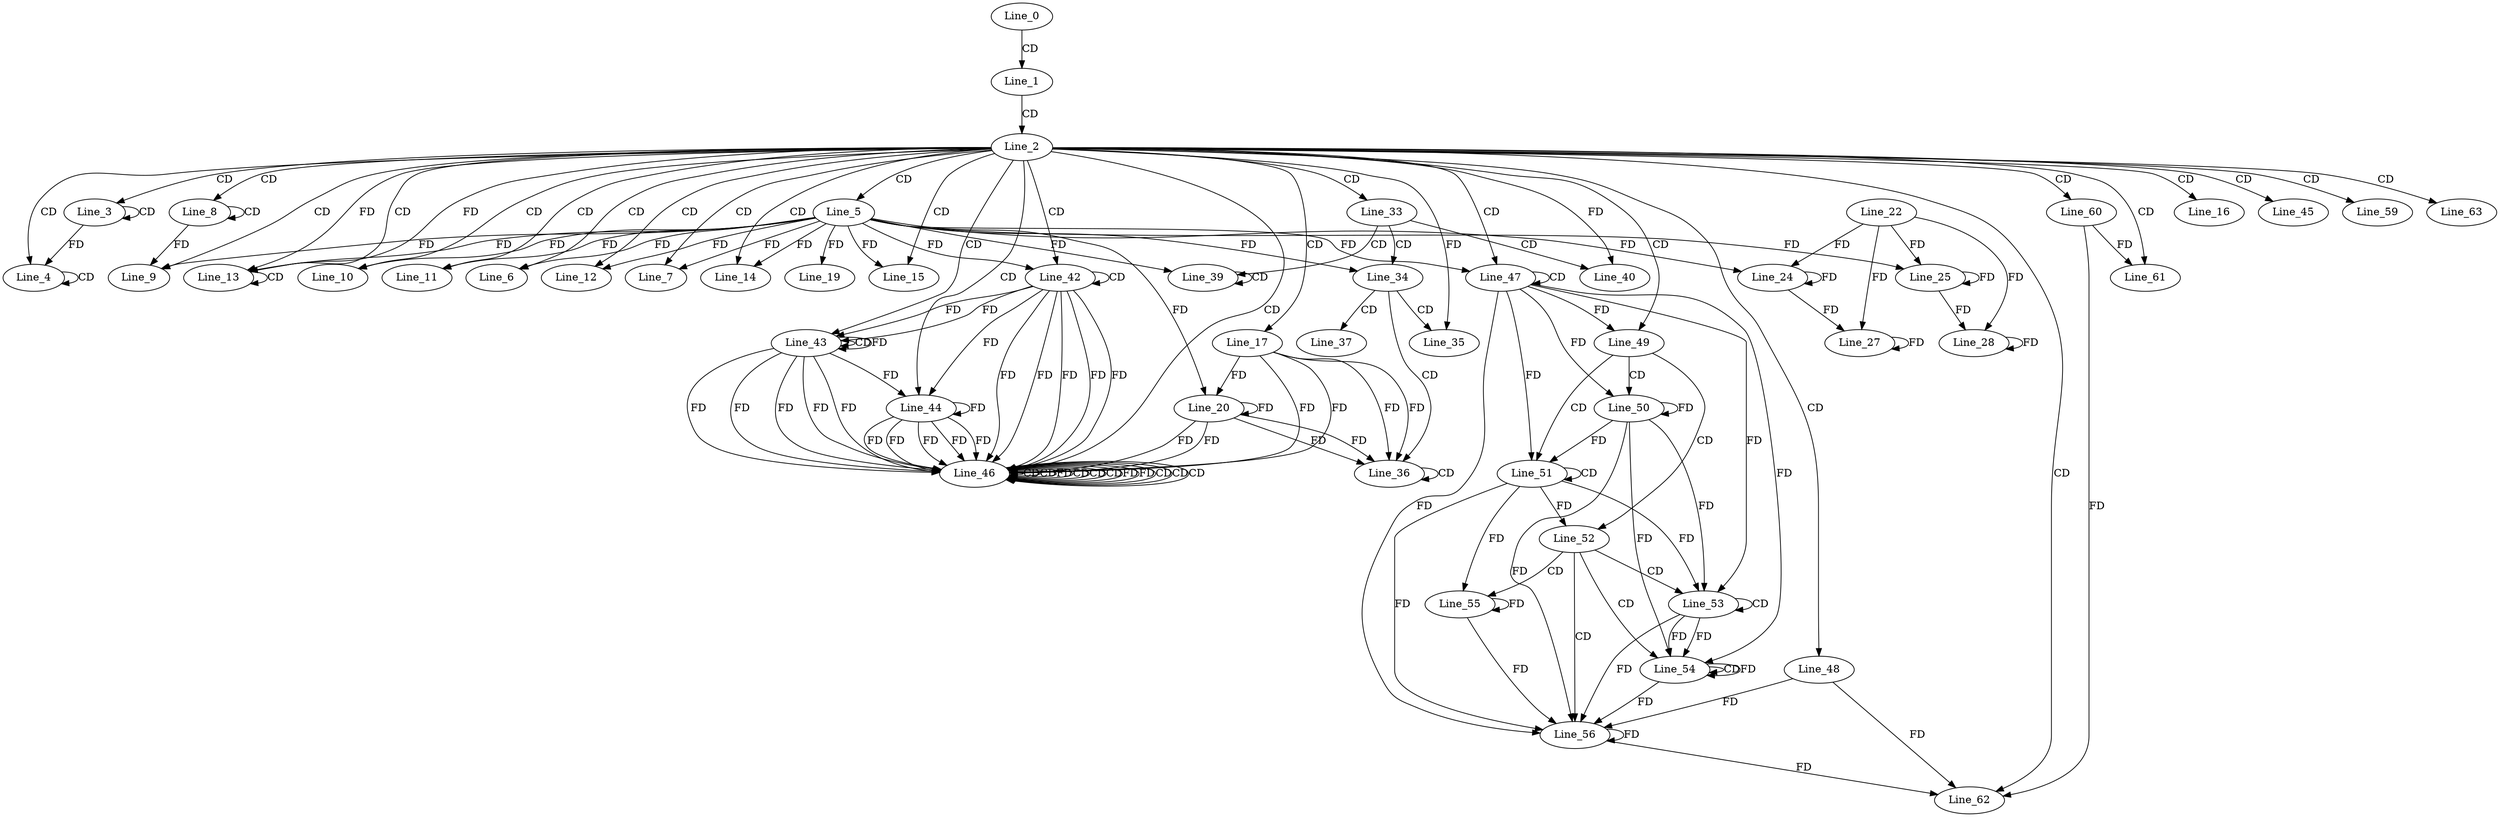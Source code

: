 digraph G {
  Line_0;
  Line_1;
  Line_2;
  Line_3;
  Line_3;
  Line_3;
  Line_4;
  Line_4;
  Line_4;
  Line_4;
  Line_5;
  Line_5;
  Line_6;
  Line_7;
  Line_8;
  Line_8;
  Line_9;
  Line_9;
  Line_10;
  Line_11;
  Line_12;
  Line_13;
  Line_13;
  Line_13;
  Line_13;
  Line_14;
  Line_15;
  Line_16;
  Line_17;
  Line_19;
  Line_20;
  Line_20;
  Line_22;
  Line_24;
  Line_24;
  Line_25;
  Line_25;
  Line_27;
  Line_27;
  Line_28;
  Line_28;
  Line_33;
  Line_34;
  Line_34;
  Line_35;
  Line_35;
  Line_36;
  Line_36;
  Line_37;
  Line_39;
  Line_39;
  Line_40;
  Line_42;
  Line_42;
  Line_43;
  Line_43;
  Line_44;
  Line_44;
  Line_45;
  Line_46;
  Line_46;
  Line_46;
  Line_46;
  Line_46;
  Line_46;
  Line_46;
  Line_46;
  Line_46;
  Line_47;
  Line_47;
  Line_48;
  Line_49;
  Line_50;
  Line_50;
  Line_51;
  Line_51;
  Line_52;
  Line_53;
  Line_53;
  Line_54;
  Line_54;
  Line_54;
  Line_55;
  Line_55;
  Line_56;
  Line_56;
  Line_56;
  Line_59;
  Line_60;
  Line_61;
  Line_61;
  Line_62;
  Line_63;
  Line_0 -> Line_1 [ label="CD" ];
  Line_1 -> Line_2 [ label="CD" ];
  Line_2 -> Line_3 [ label="CD" ];
  Line_3 -> Line_3 [ label="CD" ];
  Line_2 -> Line_4 [ label="CD" ];
  Line_4 -> Line_4 [ label="CD" ];
  Line_3 -> Line_4 [ label="FD" ];
  Line_2 -> Line_5 [ label="CD" ];
  Line_2 -> Line_6 [ label="CD" ];
  Line_5 -> Line_6 [ label="FD" ];
  Line_2 -> Line_7 [ label="CD" ];
  Line_5 -> Line_7 [ label="FD" ];
  Line_2 -> Line_8 [ label="CD" ];
  Line_8 -> Line_8 [ label="CD" ];
  Line_2 -> Line_9 [ label="CD" ];
  Line_5 -> Line_9 [ label="FD" ];
  Line_8 -> Line_9 [ label="FD" ];
  Line_2 -> Line_10 [ label="CD" ];
  Line_5 -> Line_10 [ label="FD" ];
  Line_2 -> Line_11 [ label="CD" ];
  Line_5 -> Line_11 [ label="FD" ];
  Line_2 -> Line_12 [ label="CD" ];
  Line_5 -> Line_12 [ label="FD" ];
  Line_2 -> Line_13 [ label="CD" ];
  Line_2 -> Line_13 [ label="FD" ];
  Line_13 -> Line_13 [ label="CD" ];
  Line_5 -> Line_13 [ label="FD" ];
  Line_2 -> Line_13 [ label="FD" ];
  Line_2 -> Line_14 [ label="CD" ];
  Line_5 -> Line_14 [ label="FD" ];
  Line_2 -> Line_15 [ label="CD" ];
  Line_5 -> Line_15 [ label="FD" ];
  Line_2 -> Line_16 [ label="CD" ];
  Line_2 -> Line_17 [ label="CD" ];
  Line_5 -> Line_19 [ label="FD" ];
  Line_17 -> Line_20 [ label="FD" ];
  Line_20 -> Line_20 [ label="FD" ];
  Line_5 -> Line_20 [ label="FD" ];
  Line_22 -> Line_24 [ label="FD" ];
  Line_24 -> Line_24 [ label="FD" ];
  Line_5 -> Line_24 [ label="FD" ];
  Line_22 -> Line_25 [ label="FD" ];
  Line_25 -> Line_25 [ label="FD" ];
  Line_5 -> Line_25 [ label="FD" ];
  Line_22 -> Line_27 [ label="FD" ];
  Line_24 -> Line_27 [ label="FD" ];
  Line_27 -> Line_27 [ label="FD" ];
  Line_22 -> Line_28 [ label="FD" ];
  Line_25 -> Line_28 [ label="FD" ];
  Line_28 -> Line_28 [ label="FD" ];
  Line_2 -> Line_33 [ label="CD" ];
  Line_33 -> Line_34 [ label="CD" ];
  Line_5 -> Line_34 [ label="FD" ];
  Line_34 -> Line_35 [ label="CD" ];
  Line_2 -> Line_35 [ label="FD" ];
  Line_34 -> Line_36 [ label="CD" ];
  Line_17 -> Line_36 [ label="FD" ];
  Line_20 -> Line_36 [ label="FD" ];
  Line_36 -> Line_36 [ label="CD" ];
  Line_17 -> Line_36 [ label="FD" ];
  Line_20 -> Line_36 [ label="FD" ];
  Line_34 -> Line_37 [ label="CD" ];
  Line_33 -> Line_39 [ label="CD" ];
  Line_39 -> Line_39 [ label="CD" ];
  Line_5 -> Line_39 [ label="FD" ];
  Line_33 -> Line_40 [ label="CD" ];
  Line_2 -> Line_40 [ label="FD" ];
  Line_2 -> Line_42 [ label="CD" ];
  Line_42 -> Line_42 [ label="CD" ];
  Line_5 -> Line_42 [ label="FD" ];
  Line_2 -> Line_43 [ label="CD" ];
  Line_42 -> Line_43 [ label="FD" ];
  Line_43 -> Line_43 [ label="CD" ];
  Line_42 -> Line_43 [ label="FD" ];
  Line_43 -> Line_43 [ label="FD" ];
  Line_2 -> Line_44 [ label="CD" ];
  Line_42 -> Line_44 [ label="FD" ];
  Line_43 -> Line_44 [ label="FD" ];
  Line_44 -> Line_44 [ label="FD" ];
  Line_2 -> Line_45 [ label="CD" ];
  Line_2 -> Line_46 [ label="CD" ];
  Line_42 -> Line_46 [ label="FD" ];
  Line_43 -> Line_46 [ label="FD" ];
  Line_44 -> Line_46 [ label="FD" ];
  Line_46 -> Line_46 [ label="CD" ];
  Line_42 -> Line_46 [ label="FD" ];
  Line_43 -> Line_46 [ label="FD" ];
  Line_44 -> Line_46 [ label="FD" ];
  Line_46 -> Line_46 [ label="CD" ];
  Line_17 -> Line_46 [ label="FD" ];
  Line_20 -> Line_46 [ label="FD" ];
  Line_46 -> Line_46 [ label="FD" ];
  Line_46 -> Line_46 [ label="CD" ];
  Line_42 -> Line_46 [ label="FD" ];
  Line_43 -> Line_46 [ label="FD" ];
  Line_44 -> Line_46 [ label="FD" ];
  Line_46 -> Line_46 [ label="CD" ];
  Line_42 -> Line_46 [ label="FD" ];
  Line_43 -> Line_46 [ label="FD" ];
  Line_44 -> Line_46 [ label="FD" ];
  Line_46 -> Line_46 [ label="CD" ];
  Line_17 -> Line_46 [ label="FD" ];
  Line_20 -> Line_46 [ label="FD" ];
  Line_46 -> Line_46 [ label="FD" ];
  Line_46 -> Line_46 [ label="FD" ];
  Line_46 -> Line_46 [ label="CD" ];
  Line_46 -> Line_46 [ label="CD" ];
  Line_46 -> Line_46 [ label="CD" ];
  Line_42 -> Line_46 [ label="FD" ];
  Line_43 -> Line_46 [ label="FD" ];
  Line_44 -> Line_46 [ label="FD" ];
  Line_2 -> Line_47 [ label="CD" ];
  Line_47 -> Line_47 [ label="CD" ];
  Line_5 -> Line_47 [ label="FD" ];
  Line_2 -> Line_48 [ label="CD" ];
  Line_2 -> Line_49 [ label="CD" ];
  Line_47 -> Line_49 [ label="FD" ];
  Line_49 -> Line_50 [ label="CD" ];
  Line_47 -> Line_50 [ label="FD" ];
  Line_50 -> Line_50 [ label="FD" ];
  Line_49 -> Line_51 [ label="CD" ];
  Line_51 -> Line_51 [ label="CD" ];
  Line_47 -> Line_51 [ label="FD" ];
  Line_50 -> Line_51 [ label="FD" ];
  Line_49 -> Line_52 [ label="CD" ];
  Line_51 -> Line_52 [ label="FD" ];
  Line_52 -> Line_53 [ label="CD" ];
  Line_53 -> Line_53 [ label="CD" ];
  Line_47 -> Line_53 [ label="FD" ];
  Line_50 -> Line_53 [ label="FD" ];
  Line_51 -> Line_53 [ label="FD" ];
  Line_52 -> Line_54 [ label="CD" ];
  Line_53 -> Line_54 [ label="FD" ];
  Line_54 -> Line_54 [ label="CD" ];
  Line_53 -> Line_54 [ label="FD" ];
  Line_54 -> Line_54 [ label="FD" ];
  Line_47 -> Line_54 [ label="FD" ];
  Line_50 -> Line_54 [ label="FD" ];
  Line_52 -> Line_55 [ label="CD" ];
  Line_51 -> Line_55 [ label="FD" ];
  Line_55 -> Line_55 [ label="FD" ];
  Line_52 -> Line_56 [ label="CD" ];
  Line_48 -> Line_56 [ label="FD" ];
  Line_56 -> Line_56 [ label="FD" ];
  Line_47 -> Line_56 [ label="FD" ];
  Line_50 -> Line_56 [ label="FD" ];
  Line_51 -> Line_56 [ label="FD" ];
  Line_55 -> Line_56 [ label="FD" ];
  Line_53 -> Line_56 [ label="FD" ];
  Line_54 -> Line_56 [ label="FD" ];
  Line_2 -> Line_59 [ label="CD" ];
  Line_2 -> Line_60 [ label="CD" ];
  Line_2 -> Line_61 [ label="CD" ];
  Line_60 -> Line_61 [ label="FD" ];
  Line_2 -> Line_62 [ label="CD" ];
  Line_60 -> Line_62 [ label="FD" ];
  Line_48 -> Line_62 [ label="FD" ];
  Line_56 -> Line_62 [ label="FD" ];
  Line_2 -> Line_63 [ label="CD" ];
}
